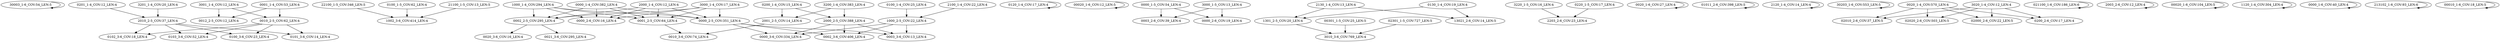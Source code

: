digraph G {
    "30003_1-6_COV:54_LEN:5" -> "30003_1-6_COV:54_LEN:5";
    "2010_2-5_COV:37_LEN:4" -> "0100_3-6_COV:23_LEN:4";
    "2010_2-5_COV:37_LEN:4" -> "0101_3-6_COV:14_LEN:4";
    "2010_2-5_COV:37_LEN:4" -> "0102_3-6_COV:18_LEN:4";
    "2010_2-5_COV:37_LEN:4" -> "0103_3-6_COV:52_LEN:4";
    "3001_1-4_COV:12_LEN:4" -> "0012_2-5_COV:12_LEN:4";
    "3001_1-4_COV:12_LEN:4" -> "0010_2-5_COV:62_LEN:4";
    "22100_1-5_COV:346_LEN:5" -> "1002_3-6_COV:414_LEN:4";
    "1000_2-5_COV:22_LEN:4" -> "0000_3-6_COV:334_LEN:4";
    "1000_2-5_COV:22_LEN:4" -> "0002_3-6_COV:406_LEN:4";
    "1000_2-5_COV:22_LEN:4" -> "0003_3-6_COV:13_LEN:4";
    "1000_1-4_COV:294_LEN:4" -> "0000_2-6_COV:16_LEN:4";
    "1000_1-4_COV:294_LEN:4" -> "0002_2-5_COV:295_LEN:4";
    "1000_1-4_COV:294_LEN:4" -> "0001_2-5_COV:64_LEN:4";
    "1000_1-4_COV:294_LEN:4" -> "0000_2-5_COV:351_LEN:4";
    "0201_1-4_COV:12_LEN:4" -> "2010_2-5_COV:37_LEN:4";
    "0120_1-4_COV:17_LEN:4" -> "0120_1-4_COV:17_LEN:4";
    "00020_1-6_COV:12_LEN:5" -> "00020_1-6_COV:12_LEN:5";
    "2001_2-5_COV:14_LEN:4" -> "0010_3-6_COV:74_LEN:4";
    "0000_1-5_COV:54_LEN:4" -> "0003_2-6_COV:39_LEN:4";
    "0000_1-5_COV:54_LEN:4" -> "0000_2-6_COV:19_LEN:4";
    "0200_1-4_COV:15_LEN:4" -> "2001_2-5_COV:14_LEN:4";
    "0200_1-4_COV:15_LEN:4" -> "2000_2-5_COV:388_LEN:4";
    "1301_2-5_COV:20_LEN:4" -> "3010_3-6_COV:769_LEN:4";
    "2000_2-5_COV:388_LEN:4" -> "0000_3-6_COV:334_LEN:4";
    "2000_2-5_COV:388_LEN:4" -> "0002_3-6_COV:406_LEN:4";
    "2000_2-5_COV:388_LEN:4" -> "0003_3-6_COV:13_LEN:4";
    "3220_1-5_COV:16_LEN:4" -> "2203_2-6_COV:23_LEN:4";
    "0100_1-4_COV:25_LEN:4" -> "1000_2-5_COV:22_LEN:4";
    "0000_1-4_COV:382_LEN:4" -> "0000_2-6_COV:16_LEN:4";
    "0000_1-4_COV:382_LEN:4" -> "0002_2-5_COV:295_LEN:4";
    "0000_1-4_COV:382_LEN:4" -> "0001_2-5_COV:64_LEN:4";
    "0000_1-4_COV:382_LEN:4" -> "0000_2-5_COV:351_LEN:4";
    "0020_1-6_COV:27_LEN:4" -> "0020_1-6_COV:27_LEN:4";
    "01011_2-6_COV:398_LEN:5" -> "01011_2-6_COV:398_LEN:5";
    "2000_1-4_COV:12_LEN:4" -> "0000_2-6_COV:16_LEN:4";
    "2000_1-4_COV:12_LEN:4" -> "0002_2-5_COV:295_LEN:4";
    "2000_1-4_COV:12_LEN:4" -> "0001_2-5_COV:64_LEN:4";
    "2000_1-4_COV:12_LEN:4" -> "0000_2-5_COV:351_LEN:4";
    "0220_1-5_COV:17_LEN:4" -> "2203_2-6_COV:23_LEN:4";
    "2120_1-4_COV:14_LEN:4" -> "2120_1-4_COV:14_LEN:4";
    "30203_1-6_COV:553_LEN:5" -> "30203_1-6_COV:553_LEN:5";
    "0002_2-5_COV:295_LEN:4" -> "0020_3-6_COV:16_LEN:4";
    "0002_2-5_COV:295_LEN:4" -> "0021_3-6_COV:295_LEN:4";
    "0001_1-4_COV:53_LEN:4" -> "0012_2-5_COV:12_LEN:4";
    "0001_1-4_COV:53_LEN:4" -> "0010_2-5_COV:62_LEN:4";
    "0100_1-5_COV:62_LEN:4" -> "1002_3-6_COV:414_LEN:4";
    "0020_1-4_COV:570_LEN:4" -> "02000_2-6_COV:22_LEN:5";
    "0020_1-4_COV:570_LEN:4" -> "0200_2-6_COV:17_LEN:4";
    "0020_1-4_COV:570_LEN:4" -> "02010_2-6_COV:37_LEN:5";
    "0020_1-4_COV:570_LEN:4" -> "02020_2-6_COV:503_LEN:5";
    "00301_1-5_COV:25_LEN:5" -> "3010_3-6_COV:769_LEN:4";
    "021100_1-6_COV:186_LEN:6" -> "021100_1-6_COV:186_LEN:6";
    "21100_1-5_COV:13_LEN:5" -> "1002_3-6_COV:414_LEN:4";
    "2130_1-4_COV:13_LEN:4" -> "1301_2-5_COV:20_LEN:4";
    "2130_1-4_COV:13_LEN:4" -> "13021_2-6_COV:14_LEN:5";
    "2003_2-6_COV:12_LEN:4" -> "2003_2-6_COV:12_LEN:4";
    "00020_1-6_COV:104_LEN:5" -> "00020_1-6_COV:104_LEN:5";
    "1120_1-4_COV:304_LEN:4" -> "1120_1-4_COV:304_LEN:4";
    "2100_1-4_COV:22_LEN:4" -> "1000_2-5_COV:22_LEN:4";
    "02301_1-5_COV:727_LEN:5" -> "3010_3-6_COV:769_LEN:4";
    "0001_2-5_COV:64_LEN:4" -> "0010_3-6_COV:74_LEN:4";
    "0010_2-5_COV:62_LEN:4" -> "0100_3-6_COV:23_LEN:4";
    "0010_2-5_COV:62_LEN:4" -> "0101_3-6_COV:14_LEN:4";
    "0010_2-5_COV:62_LEN:4" -> "0102_3-6_COV:18_LEN:4";
    "0010_2-5_COV:62_LEN:4" -> "0103_3-6_COV:52_LEN:4";
    "3200_1-4_COV:383_LEN:4" -> "2001_2-5_COV:14_LEN:4";
    "3200_1-4_COV:383_LEN:4" -> "2000_2-5_COV:388_LEN:4";
    "3000_1-5_COV:13_LEN:4" -> "0003_2-6_COV:39_LEN:4";
    "3000_1-5_COV:13_LEN:4" -> "0000_2-6_COV:19_LEN:4";
    "0000_1-6_COV:40_LEN:4" -> "0000_1-6_COV:40_LEN:4";
    "3000_1-4_COV:17_LEN:4" -> "0000_2-6_COV:16_LEN:4";
    "3000_1-4_COV:17_LEN:4" -> "0002_2-5_COV:295_LEN:4";
    "3000_1-4_COV:17_LEN:4" -> "0001_2-5_COV:64_LEN:4";
    "3000_1-4_COV:17_LEN:4" -> "0000_2-5_COV:351_LEN:4";
    "213102_1-6_COV:93_LEN:6" -> "213102_1-6_COV:93_LEN:6";
    "0000_2-5_COV:351_LEN:4" -> "0000_3-6_COV:334_LEN:4";
    "0000_2-5_COV:351_LEN:4" -> "0002_3-6_COV:406_LEN:4";
    "0000_2-5_COV:351_LEN:4" -> "0003_3-6_COV:13_LEN:4";
    "00010_1-6_COV:18_LEN:5" -> "00010_1-6_COV:18_LEN:5";
    "0130_1-4_COV:19_LEN:4" -> "1301_2-5_COV:20_LEN:4";
    "0130_1-4_COV:19_LEN:4" -> "13021_2-6_COV:14_LEN:5";
    "3201_1-4_COV:20_LEN:4" -> "2010_2-5_COV:37_LEN:4";
    "3020_1-4_COV:12_LEN:4" -> "02000_2-6_COV:22_LEN:5";
    "3020_1-4_COV:12_LEN:4" -> "0200_2-6_COV:17_LEN:4";
    "3020_1-4_COV:12_LEN:4" -> "02010_2-6_COV:37_LEN:5";
    "3020_1-4_COV:12_LEN:4" -> "02020_2-6_COV:503_LEN:5";
}
